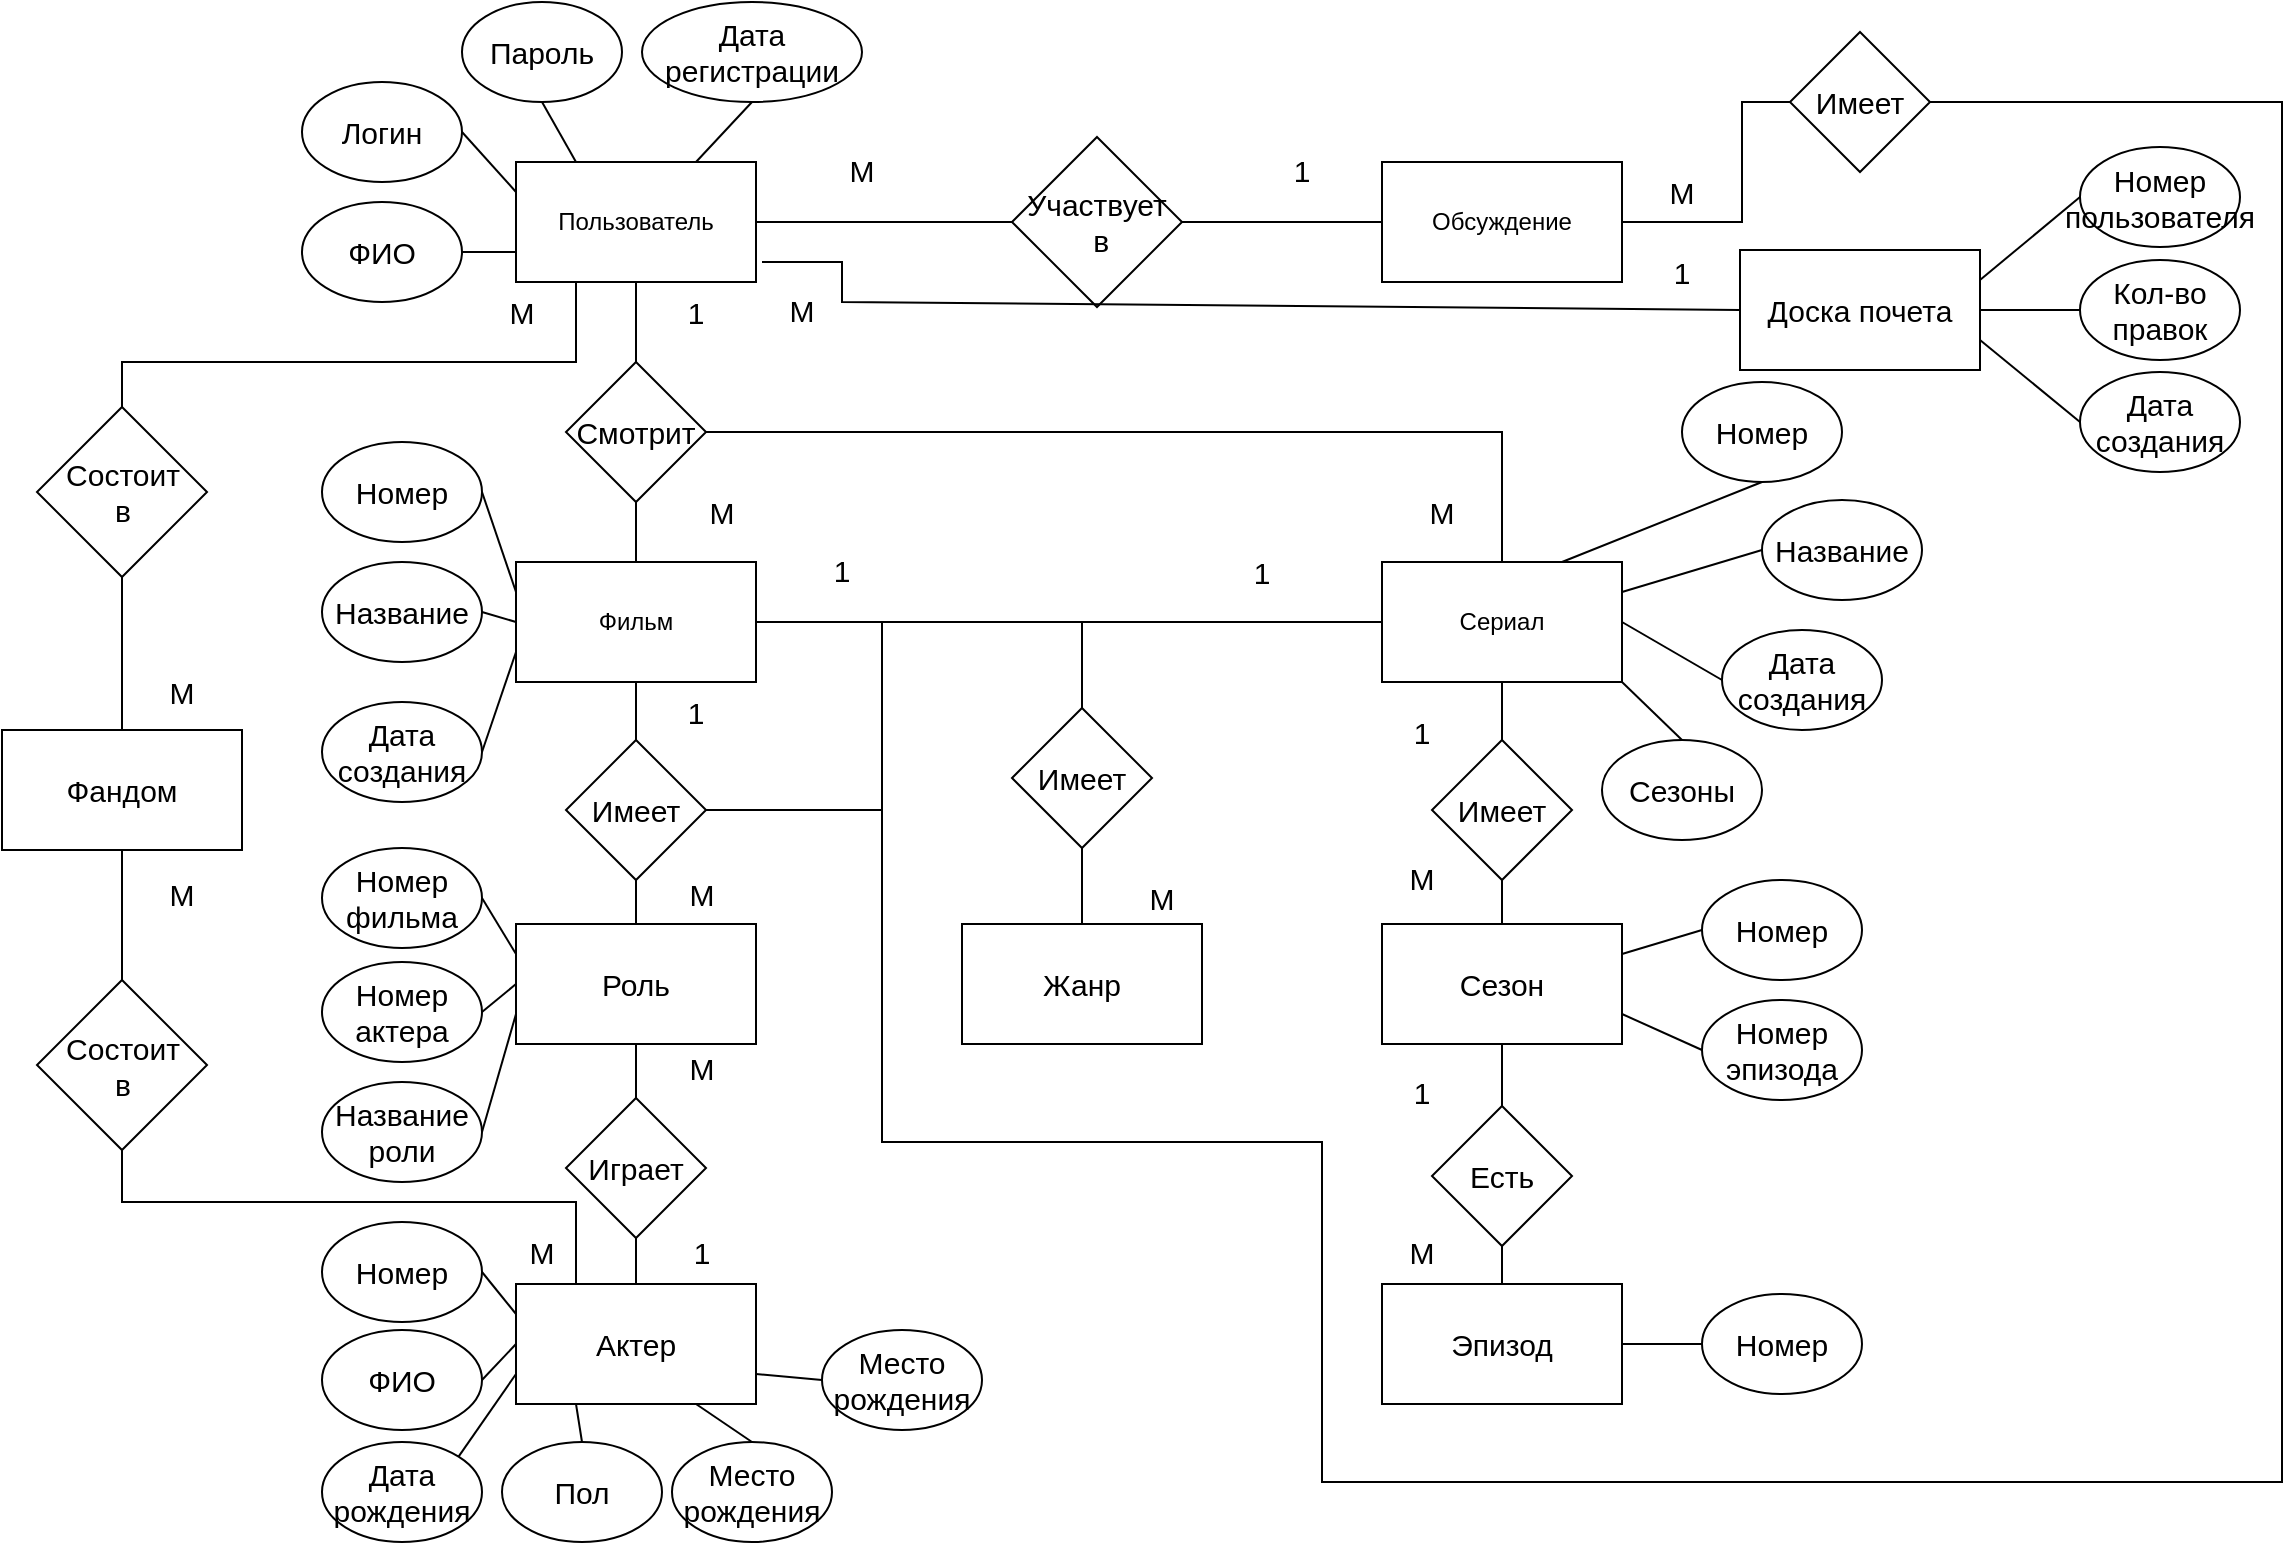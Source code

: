 <mxfile version="20.5.3" type="device"><diagram id="xKGUo0O_guXfwvZQIoZB" name="Страница 1"><mxGraphModel dx="1384" dy="772" grid="1" gridSize="10" guides="1" tooltips="1" connect="1" arrows="1" fold="1" page="1" pageScale="1" pageWidth="1169" pageHeight="827" math="0" shadow="0"><root><mxCell id="0"/><mxCell id="1" parent="0"/><mxCell id="XOacNA49vsZYDvPhnUw4-1" value="Пользователь" style="rounded=0;whiteSpace=wrap;html=1;" parent="1" vertex="1"><mxGeometry x="277" y="100" width="120" height="60" as="geometry"/></mxCell><mxCell id="XOacNA49vsZYDvPhnUw4-2" value="Обсуждение" style="rounded=0;whiteSpace=wrap;html=1;" parent="1" vertex="1"><mxGeometry x="710" y="100" width="120" height="60" as="geometry"/></mxCell><mxCell id="XOacNA49vsZYDvPhnUw4-3" value="Фильм" style="rounded=0;whiteSpace=wrap;html=1;" parent="1" vertex="1"><mxGeometry x="277" y="300" width="120" height="60" as="geometry"/></mxCell><mxCell id="XOacNA49vsZYDvPhnUw4-4" value="Сериал" style="rounded=0;whiteSpace=wrap;html=1;" parent="1" vertex="1"><mxGeometry x="710" y="300" width="120" height="60" as="geometry"/></mxCell><mxCell id="ZKyb5SQd1_h1x4TH4Rxf-1" value="&lt;font style=&quot;font-size: 15px;&quot;&gt;Логин&lt;/font&gt;" style="ellipse;whiteSpace=wrap;html=1;" vertex="1" parent="1"><mxGeometry x="170" y="60" width="80" height="50" as="geometry"/></mxCell><mxCell id="ZKyb5SQd1_h1x4TH4Rxf-2" value="&lt;font style=&quot;font-size: 15px;&quot;&gt;ФИО&lt;/font&gt;" style="ellipse;whiteSpace=wrap;html=1;" vertex="1" parent="1"><mxGeometry x="170" y="120" width="80" height="50" as="geometry"/></mxCell><mxCell id="ZKyb5SQd1_h1x4TH4Rxf-3" value="&lt;font style=&quot;font-size: 15px;&quot;&gt;Пароль&lt;/font&gt;" style="ellipse;whiteSpace=wrap;html=1;" vertex="1" parent="1"><mxGeometry x="250" y="20" width="80" height="50" as="geometry"/></mxCell><mxCell id="ZKyb5SQd1_h1x4TH4Rxf-4" value="&lt;font style=&quot;font-size: 15px;&quot;&gt;Дата регистрации&lt;/font&gt;" style="ellipse;whiteSpace=wrap;html=1;" vertex="1" parent="1"><mxGeometry x="340" y="20" width="110" height="50" as="geometry"/></mxCell><mxCell id="ZKyb5SQd1_h1x4TH4Rxf-5" value="" style="endArrow=none;html=1;rounded=0;fontSize=15;entryX=0;entryY=0.75;entryDx=0;entryDy=0;exitX=1;exitY=0.5;exitDx=0;exitDy=0;" edge="1" parent="1" source="ZKyb5SQd1_h1x4TH4Rxf-2" target="XOacNA49vsZYDvPhnUw4-1"><mxGeometry width="50" height="50" relative="1" as="geometry"><mxPoint x="120" y="290" as="sourcePoint"/><mxPoint x="170" y="240" as="targetPoint"/></mxGeometry></mxCell><mxCell id="ZKyb5SQd1_h1x4TH4Rxf-6" value="" style="endArrow=none;html=1;rounded=0;fontSize=15;entryX=0;entryY=0.25;entryDx=0;entryDy=0;exitX=1;exitY=0.5;exitDx=0;exitDy=0;" edge="1" parent="1" source="ZKyb5SQd1_h1x4TH4Rxf-1" target="XOacNA49vsZYDvPhnUw4-1"><mxGeometry width="50" height="50" relative="1" as="geometry"><mxPoint x="150" y="240" as="sourcePoint"/><mxPoint x="200" y="190" as="targetPoint"/></mxGeometry></mxCell><mxCell id="ZKyb5SQd1_h1x4TH4Rxf-7" value="" style="endArrow=none;html=1;rounded=0;fontSize=15;entryX=0.5;entryY=1;entryDx=0;entryDy=0;exitX=0.25;exitY=0;exitDx=0;exitDy=0;" edge="1" parent="1" source="XOacNA49vsZYDvPhnUw4-1" target="ZKyb5SQd1_h1x4TH4Rxf-3"><mxGeometry width="50" height="50" relative="1" as="geometry"><mxPoint x="220" y="290" as="sourcePoint"/><mxPoint x="270" y="240" as="targetPoint"/></mxGeometry></mxCell><mxCell id="ZKyb5SQd1_h1x4TH4Rxf-8" value="" style="endArrow=none;html=1;rounded=0;fontSize=15;entryX=0.5;entryY=1;entryDx=0;entryDy=0;exitX=0.75;exitY=0;exitDx=0;exitDy=0;" edge="1" parent="1" source="XOacNA49vsZYDvPhnUw4-1" target="ZKyb5SQd1_h1x4TH4Rxf-4"><mxGeometry width="50" height="50" relative="1" as="geometry"><mxPoint x="380" y="270" as="sourcePoint"/><mxPoint x="430" y="220" as="targetPoint"/></mxGeometry></mxCell><mxCell id="ZKyb5SQd1_h1x4TH4Rxf-9" value="Жанр" style="rounded=0;whiteSpace=wrap;html=1;fontSize=15;" vertex="1" parent="1"><mxGeometry x="500" y="481" width="120" height="60" as="geometry"/></mxCell><mxCell id="ZKyb5SQd1_h1x4TH4Rxf-10" value="Сезон" style="rounded=0;whiteSpace=wrap;html=1;fontSize=15;" vertex="1" parent="1"><mxGeometry x="710" y="481" width="120" height="60" as="geometry"/></mxCell><mxCell id="ZKyb5SQd1_h1x4TH4Rxf-11" value="Эпизод" style="rounded=0;whiteSpace=wrap;html=1;fontSize=15;" vertex="1" parent="1"><mxGeometry x="710" y="661" width="120" height="60" as="geometry"/></mxCell><mxCell id="ZKyb5SQd1_h1x4TH4Rxf-12" value="Роль" style="rounded=0;whiteSpace=wrap;html=1;fontSize=15;" vertex="1" parent="1"><mxGeometry x="277" y="481" width="120" height="60" as="geometry"/></mxCell><mxCell id="ZKyb5SQd1_h1x4TH4Rxf-13" value="Актер" style="rounded=0;whiteSpace=wrap;html=1;fontSize=15;" vertex="1" parent="1"><mxGeometry x="277" y="661" width="120" height="60" as="geometry"/></mxCell><mxCell id="ZKyb5SQd1_h1x4TH4Rxf-14" value="Смотрит" style="rhombus;whiteSpace=wrap;html=1;fontSize=15;" vertex="1" parent="1"><mxGeometry x="302" y="200" width="70" height="70" as="geometry"/></mxCell><mxCell id="ZKyb5SQd1_h1x4TH4Rxf-15" value="" style="endArrow=none;html=1;rounded=0;fontSize=15;exitX=0.5;exitY=1;exitDx=0;exitDy=0;entryX=0.5;entryY=0;entryDx=0;entryDy=0;" edge="1" parent="1" source="XOacNA49vsZYDvPhnUw4-1" target="ZKyb5SQd1_h1x4TH4Rxf-14"><mxGeometry width="50" height="50" relative="1" as="geometry"><mxPoint x="490" y="310" as="sourcePoint"/><mxPoint x="540" y="260" as="targetPoint"/></mxGeometry></mxCell><mxCell id="ZKyb5SQd1_h1x4TH4Rxf-16" value="" style="endArrow=none;html=1;rounded=0;fontSize=15;entryX=0.5;entryY=1;entryDx=0;entryDy=0;exitX=0.5;exitY=0;exitDx=0;exitDy=0;" edge="1" parent="1" source="XOacNA49vsZYDvPhnUw4-3" target="ZKyb5SQd1_h1x4TH4Rxf-14"><mxGeometry width="50" height="50" relative="1" as="geometry"><mxPoint x="130" y="310" as="sourcePoint"/><mxPoint x="180" y="260" as="targetPoint"/></mxGeometry></mxCell><mxCell id="ZKyb5SQd1_h1x4TH4Rxf-18" value="" style="endArrow=none;html=1;rounded=0;fontSize=15;entryX=0.5;entryY=0;entryDx=0;entryDy=0;exitX=1;exitY=0.5;exitDx=0;exitDy=0;" edge="1" parent="1" source="ZKyb5SQd1_h1x4TH4Rxf-14" target="XOacNA49vsZYDvPhnUw4-4"><mxGeometry width="50" height="50" relative="1" as="geometry"><mxPoint x="585" y="270" as="sourcePoint"/><mxPoint x="600" y="320" as="targetPoint"/><Array as="points"><mxPoint x="770" y="235"/></Array></mxGeometry></mxCell><mxCell id="ZKyb5SQd1_h1x4TH4Rxf-21" value="Имеет" style="rhombus;whiteSpace=wrap;html=1;fontSize=15;" vertex="1" parent="1"><mxGeometry x="525" y="373" width="70" height="70" as="geometry"/></mxCell><mxCell id="ZKyb5SQd1_h1x4TH4Rxf-23" value="" style="endArrow=none;html=1;rounded=0;fontSize=15;exitX=0.5;exitY=0;exitDx=0;exitDy=0;entryX=0.5;entryY=1;entryDx=0;entryDy=0;" edge="1" parent="1" source="ZKyb5SQd1_h1x4TH4Rxf-9" target="ZKyb5SQd1_h1x4TH4Rxf-21"><mxGeometry width="50" height="50" relative="1" as="geometry"><mxPoint x="680" y="523" as="sourcePoint"/><mxPoint x="730" y="473" as="targetPoint"/></mxGeometry></mxCell><mxCell id="ZKyb5SQd1_h1x4TH4Rxf-24" value="" style="endArrow=none;html=1;rounded=0;fontSize=15;entryX=0.5;entryY=0;entryDx=0;entryDy=0;exitX=1;exitY=0.5;exitDx=0;exitDy=0;" edge="1" parent="1" source="XOacNA49vsZYDvPhnUw4-3" target="ZKyb5SQd1_h1x4TH4Rxf-21"><mxGeometry width="50" height="50" relative="1" as="geometry"><mxPoint x="410" y="310" as="sourcePoint"/><mxPoint x="445" y="340" as="targetPoint"/><Array as="points"><mxPoint x="560" y="330"/></Array></mxGeometry></mxCell><mxCell id="ZKyb5SQd1_h1x4TH4Rxf-25" value="" style="endArrow=none;html=1;rounded=0;fontSize=15;entryX=0;entryY=0.5;entryDx=0;entryDy=0;exitX=0.5;exitY=0;exitDx=0;exitDy=0;" edge="1" parent="1" source="ZKyb5SQd1_h1x4TH4Rxf-21" target="XOacNA49vsZYDvPhnUw4-4"><mxGeometry width="50" height="50" relative="1" as="geometry"><mxPoint x="520" y="350" as="sourcePoint"/><mxPoint x="570" y="300" as="targetPoint"/><Array as="points"><mxPoint x="560" y="330"/></Array></mxGeometry></mxCell><mxCell id="ZKyb5SQd1_h1x4TH4Rxf-26" value="&lt;span style=&quot;font-size: 15px;&quot;&gt;Номер&lt;/span&gt;" style="ellipse;whiteSpace=wrap;html=1;" vertex="1" parent="1"><mxGeometry x="180" y="240" width="80" height="50" as="geometry"/></mxCell><mxCell id="ZKyb5SQd1_h1x4TH4Rxf-27" value="&lt;font style=&quot;font-size: 15px;&quot;&gt;Название&lt;/font&gt;" style="ellipse;whiteSpace=wrap;html=1;" vertex="1" parent="1"><mxGeometry x="180" y="300" width="80" height="50" as="geometry"/></mxCell><mxCell id="ZKyb5SQd1_h1x4TH4Rxf-28" value="&lt;font style=&quot;font-size: 15px;&quot;&gt;Дата создания&lt;/font&gt;" style="ellipse;whiteSpace=wrap;html=1;" vertex="1" parent="1"><mxGeometry x="180" y="370" width="80" height="50" as="geometry"/></mxCell><mxCell id="ZKyb5SQd1_h1x4TH4Rxf-29" value="" style="endArrow=none;html=1;rounded=0;fontSize=15;entryX=1;entryY=0.5;entryDx=0;entryDy=0;exitX=0;exitY=0.25;exitDx=0;exitDy=0;" edge="1" parent="1" source="XOacNA49vsZYDvPhnUw4-3" target="ZKyb5SQd1_h1x4TH4Rxf-26"><mxGeometry width="50" height="50" relative="1" as="geometry"><mxPoint x="620" y="410" as="sourcePoint"/><mxPoint x="670" y="360" as="targetPoint"/></mxGeometry></mxCell><mxCell id="ZKyb5SQd1_h1x4TH4Rxf-30" value="" style="endArrow=none;html=1;rounded=0;fontSize=15;entryX=0;entryY=0.5;entryDx=0;entryDy=0;exitX=1;exitY=0.5;exitDx=0;exitDy=0;" edge="1" parent="1" source="ZKyb5SQd1_h1x4TH4Rxf-27" target="XOacNA49vsZYDvPhnUw4-3"><mxGeometry width="50" height="50" relative="1" as="geometry"><mxPoint x="290" y="460" as="sourcePoint"/><mxPoint x="340" y="410" as="targetPoint"/></mxGeometry></mxCell><mxCell id="ZKyb5SQd1_h1x4TH4Rxf-31" value="" style="endArrow=none;html=1;rounded=0;fontSize=15;entryX=0;entryY=0.75;entryDx=0;entryDy=0;exitX=1;exitY=0.5;exitDx=0;exitDy=0;" edge="1" parent="1" source="ZKyb5SQd1_h1x4TH4Rxf-28" target="XOacNA49vsZYDvPhnUw4-3"><mxGeometry width="50" height="50" relative="1" as="geometry"><mxPoint x="390" y="500" as="sourcePoint"/><mxPoint x="440" y="450" as="targetPoint"/></mxGeometry></mxCell><mxCell id="ZKyb5SQd1_h1x4TH4Rxf-32" value="Играет" style="rhombus;whiteSpace=wrap;html=1;fontSize=15;" vertex="1" parent="1"><mxGeometry x="302" y="568" width="70" height="70" as="geometry"/></mxCell><mxCell id="ZKyb5SQd1_h1x4TH4Rxf-33" value="Имеет" style="rhombus;whiteSpace=wrap;html=1;fontSize=15;" vertex="1" parent="1"><mxGeometry x="302" y="389" width="70" height="70" as="geometry"/></mxCell><mxCell id="ZKyb5SQd1_h1x4TH4Rxf-34" value="" style="endArrow=none;html=1;rounded=0;fontSize=15;entryX=0.5;entryY=1;entryDx=0;entryDy=0;exitX=0.5;exitY=0;exitDx=0;exitDy=0;" edge="1" parent="1" source="ZKyb5SQd1_h1x4TH4Rxf-33" target="XOacNA49vsZYDvPhnUw4-3"><mxGeometry width="50" height="50" relative="1" as="geometry"><mxPoint x="200" y="520" as="sourcePoint"/><mxPoint x="250" y="470" as="targetPoint"/></mxGeometry></mxCell><mxCell id="ZKyb5SQd1_h1x4TH4Rxf-35" value="" style="endArrow=none;html=1;rounded=0;fontSize=15;entryX=0.5;entryY=1;entryDx=0;entryDy=0;exitX=0.5;exitY=0;exitDx=0;exitDy=0;" edge="1" parent="1" source="ZKyb5SQd1_h1x4TH4Rxf-12" target="ZKyb5SQd1_h1x4TH4Rxf-33"><mxGeometry width="50" height="50" relative="1" as="geometry"><mxPoint x="270" y="440" as="sourcePoint"/><mxPoint x="320" y="390" as="targetPoint"/></mxGeometry></mxCell><mxCell id="ZKyb5SQd1_h1x4TH4Rxf-36" value="" style="endArrow=none;html=1;rounded=0;fontSize=15;entryX=0.5;entryY=1;entryDx=0;entryDy=0;exitX=0.5;exitY=0;exitDx=0;exitDy=0;" edge="1" parent="1" source="ZKyb5SQd1_h1x4TH4Rxf-32" target="ZKyb5SQd1_h1x4TH4Rxf-12"><mxGeometry width="50" height="50" relative="1" as="geometry"><mxPoint x="160" y="630" as="sourcePoint"/><mxPoint x="210" y="580" as="targetPoint"/></mxGeometry></mxCell><mxCell id="ZKyb5SQd1_h1x4TH4Rxf-37" value="" style="endArrow=none;html=1;rounded=0;fontSize=15;entryX=0.5;entryY=1;entryDx=0;entryDy=0;exitX=0.5;exitY=0;exitDx=0;exitDy=0;" edge="1" parent="1" source="ZKyb5SQd1_h1x4TH4Rxf-13" target="ZKyb5SQd1_h1x4TH4Rxf-32"><mxGeometry width="50" height="50" relative="1" as="geometry"><mxPoint x="160" y="670" as="sourcePoint"/><mxPoint x="210" y="620" as="targetPoint"/></mxGeometry></mxCell><mxCell id="ZKyb5SQd1_h1x4TH4Rxf-38" value="" style="endArrow=none;html=1;rounded=0;fontSize=15;exitX=1;exitY=0.5;exitDx=0;exitDy=0;entryX=0.5;entryY=0;entryDx=0;entryDy=0;" edge="1" parent="1" source="ZKyb5SQd1_h1x4TH4Rxf-33" target="ZKyb5SQd1_h1x4TH4Rxf-21"><mxGeometry width="50" height="50" relative="1" as="geometry"><mxPoint x="430" y="450" as="sourcePoint"/><mxPoint x="480" y="400" as="targetPoint"/><Array as="points"><mxPoint x="460" y="424"/><mxPoint x="460" y="330"/><mxPoint x="560" y="330"/></Array></mxGeometry></mxCell><mxCell id="ZKyb5SQd1_h1x4TH4Rxf-39" value="Имеет" style="rhombus;whiteSpace=wrap;html=1;fontSize=15;" vertex="1" parent="1"><mxGeometry x="735" y="389" width="70" height="70" as="geometry"/></mxCell><mxCell id="ZKyb5SQd1_h1x4TH4Rxf-40" value="&lt;span style=&quot;font-size: 15px;&quot;&gt;Номер&lt;/span&gt;" style="ellipse;whiteSpace=wrap;html=1;" vertex="1" parent="1"><mxGeometry x="180" y="630" width="80" height="50" as="geometry"/></mxCell><mxCell id="ZKyb5SQd1_h1x4TH4Rxf-41" value="&lt;span style=&quot;font-size: 15px;&quot;&gt;Название роли&lt;/span&gt;" style="ellipse;whiteSpace=wrap;html=1;" vertex="1" parent="1"><mxGeometry x="180" y="560" width="80" height="50" as="geometry"/></mxCell><mxCell id="ZKyb5SQd1_h1x4TH4Rxf-42" value="&lt;span style=&quot;font-size: 15px;&quot;&gt;Номер актера&lt;/span&gt;" style="ellipse;whiteSpace=wrap;html=1;" vertex="1" parent="1"><mxGeometry x="180" y="500" width="80" height="50" as="geometry"/></mxCell><mxCell id="ZKyb5SQd1_h1x4TH4Rxf-43" value="&lt;span style=&quot;font-size: 15px;&quot;&gt;Номер фильма&lt;/span&gt;" style="ellipse;whiteSpace=wrap;html=1;" vertex="1" parent="1"><mxGeometry x="180" y="443" width="80" height="50" as="geometry"/></mxCell><mxCell id="ZKyb5SQd1_h1x4TH4Rxf-44" value="" style="endArrow=none;html=1;rounded=0;fontSize=15;entryX=0;entryY=0.25;entryDx=0;entryDy=0;exitX=1;exitY=0.5;exitDx=0;exitDy=0;" edge="1" parent="1" source="ZKyb5SQd1_h1x4TH4Rxf-43" target="ZKyb5SQd1_h1x4TH4Rxf-12"><mxGeometry width="50" height="50" relative="1" as="geometry"><mxPoint x="50" y="570" as="sourcePoint"/><mxPoint x="100" y="520" as="targetPoint"/></mxGeometry></mxCell><mxCell id="ZKyb5SQd1_h1x4TH4Rxf-45" value="" style="endArrow=none;html=1;rounded=0;fontSize=15;entryX=0;entryY=0.5;entryDx=0;entryDy=0;exitX=1;exitY=0.5;exitDx=0;exitDy=0;" edge="1" parent="1" source="ZKyb5SQd1_h1x4TH4Rxf-42" target="ZKyb5SQd1_h1x4TH4Rxf-12"><mxGeometry width="50" height="50" relative="1" as="geometry"><mxPoint x="70" y="570" as="sourcePoint"/><mxPoint x="120" y="520" as="targetPoint"/></mxGeometry></mxCell><mxCell id="ZKyb5SQd1_h1x4TH4Rxf-46" value="" style="endArrow=none;html=1;rounded=0;fontSize=15;entryX=0;entryY=0.75;entryDx=0;entryDy=0;exitX=1;exitY=0.5;exitDx=0;exitDy=0;" edge="1" parent="1" source="ZKyb5SQd1_h1x4TH4Rxf-41" target="ZKyb5SQd1_h1x4TH4Rxf-12"><mxGeometry width="50" height="50" relative="1" as="geometry"><mxPoint x="80" y="580" as="sourcePoint"/><mxPoint x="130" y="530" as="targetPoint"/></mxGeometry></mxCell><mxCell id="ZKyb5SQd1_h1x4TH4Rxf-47" value="&lt;span style=&quot;font-size: 15px;&quot;&gt;ФИО&lt;/span&gt;" style="ellipse;whiteSpace=wrap;html=1;" vertex="1" parent="1"><mxGeometry x="180" y="684" width="80" height="50" as="geometry"/></mxCell><mxCell id="ZKyb5SQd1_h1x4TH4Rxf-48" value="&lt;span style=&quot;font-size: 15px;&quot;&gt;Место рождения&lt;/span&gt;" style="ellipse;whiteSpace=wrap;html=1;" vertex="1" parent="1"><mxGeometry x="430" y="684" width="80" height="50" as="geometry"/></mxCell><mxCell id="ZKyb5SQd1_h1x4TH4Rxf-49" value="&lt;span style=&quot;font-size: 15px;&quot;&gt;Дата рождения&lt;/span&gt;" style="ellipse;whiteSpace=wrap;html=1;" vertex="1" parent="1"><mxGeometry x="180" y="740" width="80" height="50" as="geometry"/></mxCell><mxCell id="ZKyb5SQd1_h1x4TH4Rxf-50" value="&lt;span style=&quot;font-size: 15px;&quot;&gt;Пол&lt;/span&gt;" style="ellipse;whiteSpace=wrap;html=1;" vertex="1" parent="1"><mxGeometry x="270" y="740" width="80" height="50" as="geometry"/></mxCell><mxCell id="ZKyb5SQd1_h1x4TH4Rxf-51" value="&lt;span style=&quot;font-size: 15px;&quot;&gt;Место рождения&lt;/span&gt;" style="ellipse;whiteSpace=wrap;html=1;" vertex="1" parent="1"><mxGeometry x="355" y="740" width="80" height="50" as="geometry"/></mxCell><mxCell id="ZKyb5SQd1_h1x4TH4Rxf-52" value="" style="endArrow=none;html=1;rounded=0;fontSize=15;entryX=0;entryY=0.25;entryDx=0;entryDy=0;exitX=1;exitY=0.5;exitDx=0;exitDy=0;" edge="1" parent="1" source="ZKyb5SQd1_h1x4TH4Rxf-40" target="ZKyb5SQd1_h1x4TH4Rxf-13"><mxGeometry width="50" height="50" relative="1" as="geometry"><mxPoint x="30" y="770" as="sourcePoint"/><mxPoint x="80" y="720" as="targetPoint"/></mxGeometry></mxCell><mxCell id="ZKyb5SQd1_h1x4TH4Rxf-53" value="" style="endArrow=none;html=1;rounded=0;fontSize=15;entryX=0;entryY=0.5;entryDx=0;entryDy=0;exitX=1;exitY=0.5;exitDx=0;exitDy=0;" edge="1" parent="1" source="ZKyb5SQd1_h1x4TH4Rxf-47" target="ZKyb5SQd1_h1x4TH4Rxf-13"><mxGeometry width="50" height="50" relative="1" as="geometry"><mxPoint x="-10" y="800" as="sourcePoint"/><mxPoint x="40" y="750" as="targetPoint"/></mxGeometry></mxCell><mxCell id="ZKyb5SQd1_h1x4TH4Rxf-54" value="" style="endArrow=none;html=1;rounded=0;fontSize=15;entryX=0;entryY=0.75;entryDx=0;entryDy=0;exitX=1;exitY=0;exitDx=0;exitDy=0;" edge="1" parent="1" source="ZKyb5SQd1_h1x4TH4Rxf-49" target="ZKyb5SQd1_h1x4TH4Rxf-13"><mxGeometry width="50" height="50" relative="1" as="geometry"><mxPoint x="60" y="810" as="sourcePoint"/><mxPoint x="110" y="760" as="targetPoint"/></mxGeometry></mxCell><mxCell id="ZKyb5SQd1_h1x4TH4Rxf-55" value="" style="endArrow=none;html=1;rounded=0;fontSize=15;entryX=0.25;entryY=1;entryDx=0;entryDy=0;exitX=0.5;exitY=0;exitDx=0;exitDy=0;" edge="1" parent="1" source="ZKyb5SQd1_h1x4TH4Rxf-50" target="ZKyb5SQd1_h1x4TH4Rxf-13"><mxGeometry width="50" height="50" relative="1" as="geometry"><mxPoint x="70" y="770" as="sourcePoint"/><mxPoint x="120" y="720" as="targetPoint"/></mxGeometry></mxCell><mxCell id="ZKyb5SQd1_h1x4TH4Rxf-56" value="" style="endArrow=none;html=1;rounded=0;fontSize=15;entryX=0.75;entryY=1;entryDx=0;entryDy=0;exitX=0.5;exitY=0;exitDx=0;exitDy=0;" edge="1" parent="1" source="ZKyb5SQd1_h1x4TH4Rxf-51" target="ZKyb5SQd1_h1x4TH4Rxf-13"><mxGeometry width="50" height="50" relative="1" as="geometry"><mxPoint x="40" y="770" as="sourcePoint"/><mxPoint x="90" y="720" as="targetPoint"/></mxGeometry></mxCell><mxCell id="ZKyb5SQd1_h1x4TH4Rxf-57" value="" style="endArrow=none;html=1;rounded=0;fontSize=15;exitX=1;exitY=0.75;exitDx=0;exitDy=0;entryX=0;entryY=0.5;entryDx=0;entryDy=0;" edge="1" parent="1" source="ZKyb5SQd1_h1x4TH4Rxf-13" target="ZKyb5SQd1_h1x4TH4Rxf-48"><mxGeometry width="50" height="50" relative="1" as="geometry"><mxPoint x="550" y="800" as="sourcePoint"/><mxPoint x="420" y="730" as="targetPoint"/></mxGeometry></mxCell><mxCell id="ZKyb5SQd1_h1x4TH4Rxf-58" value="Есть" style="rhombus;whiteSpace=wrap;html=1;fontSize=15;" vertex="1" parent="1"><mxGeometry x="735" y="572" width="70" height="70" as="geometry"/></mxCell><mxCell id="ZKyb5SQd1_h1x4TH4Rxf-59" value="" style="endArrow=none;html=1;rounded=0;fontSize=15;entryX=0.5;entryY=1;entryDx=0;entryDy=0;exitX=0.5;exitY=0;exitDx=0;exitDy=0;" edge="1" parent="1" source="ZKyb5SQd1_h1x4TH4Rxf-58" target="ZKyb5SQd1_h1x4TH4Rxf-10"><mxGeometry width="50" height="50" relative="1" as="geometry"><mxPoint x="570" y="680" as="sourcePoint"/><mxPoint x="620" y="630" as="targetPoint"/></mxGeometry></mxCell><mxCell id="ZKyb5SQd1_h1x4TH4Rxf-60" value="" style="endArrow=none;html=1;rounded=0;fontSize=15;entryX=0.5;entryY=1;entryDx=0;entryDy=0;exitX=0.5;exitY=0;exitDx=0;exitDy=0;" edge="1" parent="1" source="ZKyb5SQd1_h1x4TH4Rxf-11" target="ZKyb5SQd1_h1x4TH4Rxf-58"><mxGeometry width="50" height="50" relative="1" as="geometry"><mxPoint x="610" y="650" as="sourcePoint"/><mxPoint x="660" y="600" as="targetPoint"/></mxGeometry></mxCell><mxCell id="ZKyb5SQd1_h1x4TH4Rxf-61" value="" style="endArrow=none;html=1;rounded=0;fontSize=15;entryX=0.5;entryY=1;entryDx=0;entryDy=0;exitX=0.5;exitY=0;exitDx=0;exitDy=0;" edge="1" parent="1" source="ZKyb5SQd1_h1x4TH4Rxf-39" target="XOacNA49vsZYDvPhnUw4-4"><mxGeometry width="50" height="50" relative="1" as="geometry"><mxPoint x="640" y="440" as="sourcePoint"/><mxPoint x="690" y="390" as="targetPoint"/></mxGeometry></mxCell><mxCell id="ZKyb5SQd1_h1x4TH4Rxf-62" value="" style="endArrow=none;html=1;rounded=0;fontSize=15;entryX=0.5;entryY=1;entryDx=0;entryDy=0;exitX=0.5;exitY=0;exitDx=0;exitDy=0;" edge="1" parent="1" source="ZKyb5SQd1_h1x4TH4Rxf-10" target="ZKyb5SQd1_h1x4TH4Rxf-39"><mxGeometry width="50" height="50" relative="1" as="geometry"><mxPoint x="650" y="490" as="sourcePoint"/><mxPoint x="700" y="440" as="targetPoint"/></mxGeometry></mxCell><mxCell id="ZKyb5SQd1_h1x4TH4Rxf-63" value="Участвует&lt;br&gt;&amp;nbsp;в" style="rhombus;whiteSpace=wrap;html=1;fontSize=15;" vertex="1" parent="1"><mxGeometry x="525" y="87.5" width="85" height="85" as="geometry"/></mxCell><mxCell id="ZKyb5SQd1_h1x4TH4Rxf-64" value="" style="endArrow=none;html=1;rounded=0;fontSize=15;entryX=0;entryY=0.5;entryDx=0;entryDy=0;exitX=1;exitY=0.5;exitDx=0;exitDy=0;" edge="1" parent="1" source="XOacNA49vsZYDvPhnUw4-1" target="ZKyb5SQd1_h1x4TH4Rxf-63"><mxGeometry width="50" height="50" relative="1" as="geometry"><mxPoint x="420" y="210" as="sourcePoint"/><mxPoint x="470" y="160" as="targetPoint"/></mxGeometry></mxCell><mxCell id="ZKyb5SQd1_h1x4TH4Rxf-65" value="" style="endArrow=none;html=1;rounded=0;fontSize=15;entryX=0;entryY=0.5;entryDx=0;entryDy=0;exitX=1;exitY=0.5;exitDx=0;exitDy=0;" edge="1" parent="1" source="ZKyb5SQd1_h1x4TH4Rxf-63" target="XOacNA49vsZYDvPhnUw4-2"><mxGeometry width="50" height="50" relative="1" as="geometry"><mxPoint x="600" y="230" as="sourcePoint"/><mxPoint x="650" y="180" as="targetPoint"/></mxGeometry></mxCell><mxCell id="ZKyb5SQd1_h1x4TH4Rxf-66" value="М" style="text;html=1;strokeColor=none;fillColor=none;align=center;verticalAlign=middle;whiteSpace=wrap;rounded=0;fontSize=15;" vertex="1" parent="1"><mxGeometry x="420" y="89" width="60" height="30" as="geometry"/></mxCell><mxCell id="ZKyb5SQd1_h1x4TH4Rxf-67" value="1" style="text;html=1;strokeColor=none;fillColor=none;align=center;verticalAlign=middle;whiteSpace=wrap;rounded=0;fontSize=15;" vertex="1" parent="1"><mxGeometry x="640" y="89" width="60" height="30" as="geometry"/></mxCell><mxCell id="ZKyb5SQd1_h1x4TH4Rxf-68" value="Имеет" style="rhombus;whiteSpace=wrap;html=1;fontSize=15;" vertex="1" parent="1"><mxGeometry x="914" y="35" width="70" height="70" as="geometry"/></mxCell><mxCell id="ZKyb5SQd1_h1x4TH4Rxf-69" value="&lt;span style=&quot;font-size: 15px;&quot;&gt;Номер&lt;/span&gt;" style="ellipse;whiteSpace=wrap;html=1;" vertex="1" parent="1"><mxGeometry x="870" y="666" width="80" height="50" as="geometry"/></mxCell><mxCell id="ZKyb5SQd1_h1x4TH4Rxf-70" value="" style="endArrow=none;html=1;rounded=0;fontSize=15;entryX=0;entryY=0.5;entryDx=0;entryDy=0;exitX=1;exitY=0.5;exitDx=0;exitDy=0;" edge="1" parent="1" source="ZKyb5SQd1_h1x4TH4Rxf-11" target="ZKyb5SQd1_h1x4TH4Rxf-69"><mxGeometry width="50" height="50" relative="1" as="geometry"><mxPoint x="600" y="720" as="sourcePoint"/><mxPoint x="650" y="670" as="targetPoint"/></mxGeometry></mxCell><mxCell id="ZKyb5SQd1_h1x4TH4Rxf-71" value="&lt;span style=&quot;font-size: 15px;&quot;&gt;Номер эпизода&lt;/span&gt;" style="ellipse;whiteSpace=wrap;html=1;" vertex="1" parent="1"><mxGeometry x="870" y="519" width="80" height="50" as="geometry"/></mxCell><mxCell id="ZKyb5SQd1_h1x4TH4Rxf-72" value="&lt;span style=&quot;font-size: 15px;&quot;&gt;Номер&lt;/span&gt;" style="ellipse;whiteSpace=wrap;html=1;" vertex="1" parent="1"><mxGeometry x="870" y="459" width="80" height="50" as="geometry"/></mxCell><mxCell id="ZKyb5SQd1_h1x4TH4Rxf-73" value="" style="endArrow=none;html=1;rounded=0;fontSize=15;entryX=0;entryY=0.5;entryDx=0;entryDy=0;exitX=1;exitY=0.25;exitDx=0;exitDy=0;" edge="1" parent="1" source="ZKyb5SQd1_h1x4TH4Rxf-10" target="ZKyb5SQd1_h1x4TH4Rxf-72"><mxGeometry width="50" height="50" relative="1" as="geometry"><mxPoint x="810" y="620" as="sourcePoint"/><mxPoint x="860" y="570" as="targetPoint"/></mxGeometry></mxCell><mxCell id="ZKyb5SQd1_h1x4TH4Rxf-74" value="" style="endArrow=none;html=1;rounded=0;fontSize=15;entryX=0;entryY=0.5;entryDx=0;entryDy=0;exitX=1;exitY=0.75;exitDx=0;exitDy=0;" edge="1" parent="1" source="ZKyb5SQd1_h1x4TH4Rxf-10" target="ZKyb5SQd1_h1x4TH4Rxf-71"><mxGeometry width="50" height="50" relative="1" as="geometry"><mxPoint x="800" y="590" as="sourcePoint"/><mxPoint x="850" y="540" as="targetPoint"/></mxGeometry></mxCell><mxCell id="ZKyb5SQd1_h1x4TH4Rxf-75" value="&lt;span style=&quot;font-size: 15px;&quot;&gt;Номер&lt;/span&gt;" style="ellipse;whiteSpace=wrap;html=1;" vertex="1" parent="1"><mxGeometry x="860" y="210" width="80" height="50" as="geometry"/></mxCell><mxCell id="ZKyb5SQd1_h1x4TH4Rxf-76" value="&lt;font style=&quot;font-size: 15px;&quot;&gt;Название&lt;/font&gt;" style="ellipse;whiteSpace=wrap;html=1;" vertex="1" parent="1"><mxGeometry x="900" y="269" width="80" height="50" as="geometry"/></mxCell><mxCell id="ZKyb5SQd1_h1x4TH4Rxf-77" value="&lt;font style=&quot;font-size: 15px;&quot;&gt;Дата создания&lt;/font&gt;" style="ellipse;whiteSpace=wrap;html=1;" vertex="1" parent="1"><mxGeometry x="880" y="334" width="80" height="50" as="geometry"/></mxCell><mxCell id="ZKyb5SQd1_h1x4TH4Rxf-78" value="" style="endArrow=none;html=1;rounded=0;fontSize=15;entryX=0.5;entryY=1;entryDx=0;entryDy=0;exitX=0.75;exitY=0;exitDx=0;exitDy=0;" edge="1" parent="1" target="ZKyb5SQd1_h1x4TH4Rxf-75" source="XOacNA49vsZYDvPhnUw4-4"><mxGeometry width="50" height="50" relative="1" as="geometry"><mxPoint x="967" y="284" as="sourcePoint"/><mxPoint x="1360" y="329" as="targetPoint"/></mxGeometry></mxCell><mxCell id="ZKyb5SQd1_h1x4TH4Rxf-79" value="" style="endArrow=none;html=1;rounded=0;fontSize=15;entryX=1;entryY=0.25;entryDx=0;entryDy=0;exitX=0;exitY=0.5;exitDx=0;exitDy=0;" edge="1" parent="1" source="ZKyb5SQd1_h1x4TH4Rxf-76" target="XOacNA49vsZYDvPhnUw4-4"><mxGeometry width="50" height="50" relative="1" as="geometry"><mxPoint x="980" y="429" as="sourcePoint"/><mxPoint x="967" y="299" as="targetPoint"/></mxGeometry></mxCell><mxCell id="ZKyb5SQd1_h1x4TH4Rxf-80" value="" style="endArrow=none;html=1;rounded=0;fontSize=15;entryX=1;entryY=0.5;entryDx=0;entryDy=0;exitX=0;exitY=0.5;exitDx=0;exitDy=0;" edge="1" parent="1" source="ZKyb5SQd1_h1x4TH4Rxf-77" target="XOacNA49vsZYDvPhnUw4-4"><mxGeometry width="50" height="50" relative="1" as="geometry"><mxPoint x="1080" y="469" as="sourcePoint"/><mxPoint x="967" y="314" as="targetPoint"/></mxGeometry></mxCell><mxCell id="ZKyb5SQd1_h1x4TH4Rxf-81" value="&lt;span style=&quot;font-size: 15px;&quot;&gt;Сезоны&lt;/span&gt;" style="ellipse;whiteSpace=wrap;html=1;" vertex="1" parent="1"><mxGeometry x="820" y="389" width="80" height="50" as="geometry"/></mxCell><mxCell id="ZKyb5SQd1_h1x4TH4Rxf-82" value="" style="endArrow=none;html=1;rounded=0;fontSize=15;entryX=1;entryY=1;entryDx=0;entryDy=0;exitX=0.5;exitY=0;exitDx=0;exitDy=0;" edge="1" parent="1" source="ZKyb5SQd1_h1x4TH4Rxf-81" target="XOacNA49vsZYDvPhnUw4-4"><mxGeometry width="50" height="50" relative="1" as="geometry"><mxPoint x="650" y="430" as="sourcePoint"/><mxPoint x="700" y="380" as="targetPoint"/></mxGeometry></mxCell><mxCell id="ZKyb5SQd1_h1x4TH4Rxf-83" value="1" style="text;html=1;strokeColor=none;fillColor=none;align=center;verticalAlign=middle;whiteSpace=wrap;rounded=0;fontSize=15;" vertex="1" parent="1"><mxGeometry x="700" y="370" width="60" height="30" as="geometry"/></mxCell><mxCell id="ZKyb5SQd1_h1x4TH4Rxf-84" value="М" style="text;html=1;strokeColor=none;fillColor=none;align=center;verticalAlign=middle;whiteSpace=wrap;rounded=0;fontSize=15;" vertex="1" parent="1"><mxGeometry x="700" y="443" width="60" height="30" as="geometry"/></mxCell><mxCell id="ZKyb5SQd1_h1x4TH4Rxf-85" value="М" style="text;html=1;strokeColor=none;fillColor=none;align=center;verticalAlign=middle;whiteSpace=wrap;rounded=0;fontSize=15;" vertex="1" parent="1"><mxGeometry x="700" y="630" width="60" height="30" as="geometry"/></mxCell><mxCell id="ZKyb5SQd1_h1x4TH4Rxf-86" value="1" style="text;html=1;strokeColor=none;fillColor=none;align=center;verticalAlign=middle;whiteSpace=wrap;rounded=0;fontSize=15;" vertex="1" parent="1"><mxGeometry x="700" y="550" width="60" height="30" as="geometry"/></mxCell><mxCell id="ZKyb5SQd1_h1x4TH4Rxf-87" value="Фандом" style="rounded=0;whiteSpace=wrap;html=1;fontSize=15;" vertex="1" parent="1"><mxGeometry x="20" y="384" width="120" height="60" as="geometry"/></mxCell><mxCell id="ZKyb5SQd1_h1x4TH4Rxf-88" value="Состоит &lt;br&gt;в" style="rhombus;whiteSpace=wrap;html=1;fontSize=15;" vertex="1" parent="1"><mxGeometry x="37.5" y="222.5" width="85" height="85" as="geometry"/></mxCell><mxCell id="ZKyb5SQd1_h1x4TH4Rxf-89" value="" style="endArrow=none;html=1;rounded=0;fontSize=15;entryX=0.5;entryY=1;entryDx=0;entryDy=0;exitX=0.5;exitY=0;exitDx=0;exitDy=0;" edge="1" parent="1" source="ZKyb5SQd1_h1x4TH4Rxf-87" target="ZKyb5SQd1_h1x4TH4Rxf-88"><mxGeometry width="50" height="50" relative="1" as="geometry"><mxPoint x="60" y="590" as="sourcePoint"/><mxPoint x="110" y="540" as="targetPoint"/></mxGeometry></mxCell><mxCell id="ZKyb5SQd1_h1x4TH4Rxf-90" value="" style="endArrow=none;html=1;rounded=0;fontSize=15;entryX=0.25;entryY=1;entryDx=0;entryDy=0;exitX=0.5;exitY=0;exitDx=0;exitDy=0;" edge="1" parent="1" source="ZKyb5SQd1_h1x4TH4Rxf-88" target="XOacNA49vsZYDvPhnUw4-1"><mxGeometry width="50" height="50" relative="1" as="geometry"><mxPoint x="30" y="560" as="sourcePoint"/><mxPoint x="80" y="510" as="targetPoint"/><Array as="points"><mxPoint x="80" y="200"/><mxPoint x="307" y="200"/></Array></mxGeometry></mxCell><mxCell id="ZKyb5SQd1_h1x4TH4Rxf-91" value="Состоит &lt;br&gt;в" style="rhombus;whiteSpace=wrap;html=1;fontSize=15;" vertex="1" parent="1"><mxGeometry x="37.5" y="509" width="85" height="85" as="geometry"/></mxCell><mxCell id="ZKyb5SQd1_h1x4TH4Rxf-92" value="" style="endArrow=none;html=1;rounded=0;fontSize=15;entryX=0.5;entryY=1;entryDx=0;entryDy=0;exitX=0.5;exitY=0;exitDx=0;exitDy=0;" edge="1" parent="1" source="ZKyb5SQd1_h1x4TH4Rxf-91" target="ZKyb5SQd1_h1x4TH4Rxf-87"><mxGeometry width="50" height="50" relative="1" as="geometry"><mxPoint y="530" as="sourcePoint"/><mxPoint x="50" y="480" as="targetPoint"/></mxGeometry></mxCell><mxCell id="ZKyb5SQd1_h1x4TH4Rxf-93" value="" style="endArrow=none;html=1;rounded=0;fontSize=15;entryX=0.25;entryY=0;entryDx=0;entryDy=0;exitX=0.5;exitY=1;exitDx=0;exitDy=0;" edge="1" parent="1" source="ZKyb5SQd1_h1x4TH4Rxf-91" target="ZKyb5SQd1_h1x4TH4Rxf-13"><mxGeometry width="50" height="50" relative="1" as="geometry"><mxPoint x="30" y="710" as="sourcePoint"/><mxPoint x="80" y="660" as="targetPoint"/><Array as="points"><mxPoint x="80" y="620"/><mxPoint x="307" y="620"/></Array></mxGeometry></mxCell><mxCell id="ZKyb5SQd1_h1x4TH4Rxf-94" value="М" style="text;html=1;strokeColor=none;fillColor=none;align=center;verticalAlign=middle;whiteSpace=wrap;rounded=0;fontSize=15;" vertex="1" parent="1"><mxGeometry x="250" y="160" width="60" height="30" as="geometry"/></mxCell><mxCell id="ZKyb5SQd1_h1x4TH4Rxf-96" value="М" style="text;html=1;strokeColor=none;fillColor=none;align=center;verticalAlign=middle;whiteSpace=wrap;rounded=0;fontSize=15;" vertex="1" parent="1"><mxGeometry x="80" y="350" width="60" height="30" as="geometry"/></mxCell><mxCell id="ZKyb5SQd1_h1x4TH4Rxf-97" value="М" style="text;html=1;strokeColor=none;fillColor=none;align=center;verticalAlign=middle;whiteSpace=wrap;rounded=0;fontSize=15;" vertex="1" parent="1"><mxGeometry x="260" y="630" width="60" height="30" as="geometry"/></mxCell><mxCell id="ZKyb5SQd1_h1x4TH4Rxf-98" value="М" style="text;html=1;strokeColor=none;fillColor=none;align=center;verticalAlign=middle;whiteSpace=wrap;rounded=0;fontSize=15;" vertex="1" parent="1"><mxGeometry x="80" y="451" width="60" height="30" as="geometry"/></mxCell><mxCell id="ZKyb5SQd1_h1x4TH4Rxf-99" value="М" style="text;html=1;strokeColor=none;fillColor=none;align=center;verticalAlign=middle;whiteSpace=wrap;rounded=0;fontSize=15;" vertex="1" parent="1"><mxGeometry x="340" y="538" width="60" height="30" as="geometry"/></mxCell><mxCell id="ZKyb5SQd1_h1x4TH4Rxf-100" value="1" style="text;html=1;strokeColor=none;fillColor=none;align=center;verticalAlign=middle;whiteSpace=wrap;rounded=0;fontSize=15;" vertex="1" parent="1"><mxGeometry x="340" y="630" width="60" height="30" as="geometry"/></mxCell><mxCell id="ZKyb5SQd1_h1x4TH4Rxf-101" value="1" style="text;html=1;strokeColor=none;fillColor=none;align=center;verticalAlign=middle;whiteSpace=wrap;rounded=0;fontSize=15;" vertex="1" parent="1"><mxGeometry x="337" y="360" width="60" height="30" as="geometry"/></mxCell><mxCell id="ZKyb5SQd1_h1x4TH4Rxf-102" value="М" style="text;html=1;strokeColor=none;fillColor=none;align=center;verticalAlign=middle;whiteSpace=wrap;rounded=0;fontSize=15;" vertex="1" parent="1"><mxGeometry x="340" y="451" width="60" height="30" as="geometry"/></mxCell><mxCell id="ZKyb5SQd1_h1x4TH4Rxf-103" value="М" style="text;html=1;strokeColor=none;fillColor=none;align=center;verticalAlign=middle;whiteSpace=wrap;rounded=0;fontSize=15;" vertex="1" parent="1"><mxGeometry x="570" y="453" width="60" height="30" as="geometry"/></mxCell><mxCell id="ZKyb5SQd1_h1x4TH4Rxf-104" value="1" style="text;html=1;strokeColor=none;fillColor=none;align=center;verticalAlign=middle;whiteSpace=wrap;rounded=0;fontSize=15;" vertex="1" parent="1"><mxGeometry x="410" y="289" width="60" height="30" as="geometry"/></mxCell><mxCell id="ZKyb5SQd1_h1x4TH4Rxf-105" value="1" style="text;html=1;strokeColor=none;fillColor=none;align=center;verticalAlign=middle;whiteSpace=wrap;rounded=0;fontSize=15;" vertex="1" parent="1"><mxGeometry x="620" y="290" width="60" height="30" as="geometry"/></mxCell><mxCell id="ZKyb5SQd1_h1x4TH4Rxf-108" value="М" style="text;html=1;strokeColor=none;fillColor=none;align=center;verticalAlign=middle;whiteSpace=wrap;rounded=0;fontSize=15;" vertex="1" parent="1"><mxGeometry x="350" y="260" width="60" height="30" as="geometry"/></mxCell><mxCell id="ZKyb5SQd1_h1x4TH4Rxf-109" value="М" style="text;html=1;strokeColor=none;fillColor=none;align=center;verticalAlign=middle;whiteSpace=wrap;rounded=0;fontSize=15;" vertex="1" parent="1"><mxGeometry x="710" y="260" width="60" height="30" as="geometry"/></mxCell><mxCell id="ZKyb5SQd1_h1x4TH4Rxf-110" value="1" style="text;html=1;strokeColor=none;fillColor=none;align=center;verticalAlign=middle;whiteSpace=wrap;rounded=0;fontSize=15;" vertex="1" parent="1"><mxGeometry x="337" y="160" width="60" height="30" as="geometry"/></mxCell><mxCell id="ZKyb5SQd1_h1x4TH4Rxf-111" value="Доска почета" style="rounded=0;whiteSpace=wrap;html=1;fontSize=15;" vertex="1" parent="1"><mxGeometry x="889" y="144" width="120" height="60" as="geometry"/></mxCell><mxCell id="ZKyb5SQd1_h1x4TH4Rxf-112" value="&lt;font style=&quot;font-size: 15px;&quot;&gt;Кол-во правок&lt;/font&gt;" style="ellipse;whiteSpace=wrap;html=1;" vertex="1" parent="1"><mxGeometry x="1059" y="149" width="80" height="50" as="geometry"/></mxCell><mxCell id="ZKyb5SQd1_h1x4TH4Rxf-113" value="&lt;font style=&quot;font-size: 15px;&quot;&gt;Дата создания&lt;/font&gt;" style="ellipse;whiteSpace=wrap;html=1;" vertex="1" parent="1"><mxGeometry x="1059" y="205" width="80" height="50" as="geometry"/></mxCell><mxCell id="ZKyb5SQd1_h1x4TH4Rxf-114" value="" style="endArrow=none;html=1;rounded=0;fontSize=15;entryX=0;entryY=0.5;entryDx=0;entryDy=0;exitX=1;exitY=0.25;exitDx=0;exitDy=0;" edge="1" parent="1" source="ZKyb5SQd1_h1x4TH4Rxf-111" target="ZKyb5SQd1_h1x4TH4Rxf-117"><mxGeometry width="50" height="50" relative="1" as="geometry"><mxPoint x="989" y="211" as="sourcePoint"/><mxPoint x="1089" y="171" as="targetPoint"/></mxGeometry></mxCell><mxCell id="ZKyb5SQd1_h1x4TH4Rxf-115" value="" style="endArrow=none;html=1;rounded=0;fontSize=15;entryX=1;entryY=0.5;entryDx=0;entryDy=0;exitX=0;exitY=0.5;exitDx=0;exitDy=0;" edge="1" parent="1" source="ZKyb5SQd1_h1x4TH4Rxf-112" target="ZKyb5SQd1_h1x4TH4Rxf-111"><mxGeometry width="50" height="50" relative="1" as="geometry"><mxPoint x="1169" y="340" as="sourcePoint"/><mxPoint x="1019" y="226" as="targetPoint"/></mxGeometry></mxCell><mxCell id="ZKyb5SQd1_h1x4TH4Rxf-116" value="" style="endArrow=none;html=1;rounded=0;fontSize=15;entryX=1;entryY=0.75;entryDx=0;entryDy=0;exitX=0;exitY=0.5;exitDx=0;exitDy=0;" edge="1" parent="1" source="ZKyb5SQd1_h1x4TH4Rxf-113" target="ZKyb5SQd1_h1x4TH4Rxf-111"><mxGeometry width="50" height="50" relative="1" as="geometry"><mxPoint x="1269" y="380" as="sourcePoint"/><mxPoint x="1019" y="241" as="targetPoint"/></mxGeometry></mxCell><mxCell id="ZKyb5SQd1_h1x4TH4Rxf-117" value="&lt;span style=&quot;font-size: 15px;&quot;&gt;Номер пользователя&lt;/span&gt;" style="ellipse;whiteSpace=wrap;html=1;" vertex="1" parent="1"><mxGeometry x="1059" y="92.5" width="80" height="50" as="geometry"/></mxCell><mxCell id="ZKyb5SQd1_h1x4TH4Rxf-118" value="" style="endArrow=none;html=1;rounded=0;fontSize=15;entryX=0;entryY=0.5;entryDx=0;entryDy=0;" edge="1" parent="1" target="ZKyb5SQd1_h1x4TH4Rxf-111"><mxGeometry width="50" height="50" relative="1" as="geometry"><mxPoint x="400" y="150" as="sourcePoint"/><mxPoint x="670" y="160" as="targetPoint"/><Array as="points"><mxPoint x="440" y="150"/><mxPoint x="440" y="170"/></Array></mxGeometry></mxCell><mxCell id="ZKyb5SQd1_h1x4TH4Rxf-119" value="1" style="text;html=1;strokeColor=none;fillColor=none;align=center;verticalAlign=middle;whiteSpace=wrap;rounded=0;fontSize=15;" vertex="1" parent="1"><mxGeometry x="830" y="140" width="60" height="30" as="geometry"/></mxCell><mxCell id="ZKyb5SQd1_h1x4TH4Rxf-122" value="М" style="text;html=1;strokeColor=none;fillColor=none;align=center;verticalAlign=middle;whiteSpace=wrap;rounded=0;fontSize=15;" vertex="1" parent="1"><mxGeometry x="390" y="159" width="60" height="30" as="geometry"/></mxCell><mxCell id="ZKyb5SQd1_h1x4TH4Rxf-124" value="" style="endArrow=none;html=1;rounded=0;fontSize=15;exitX=1;exitY=0.5;exitDx=0;exitDy=0;entryX=1;entryY=0.5;entryDx=0;entryDy=0;" edge="1" parent="1" source="XOacNA49vsZYDvPhnUw4-3" target="ZKyb5SQd1_h1x4TH4Rxf-68"><mxGeometry width="50" height="50" relative="1" as="geometry"><mxPoint x="500" y="620" as="sourcePoint"/><mxPoint x="1160" y="39.333" as="targetPoint"/><Array as="points"><mxPoint x="460" y="330"/><mxPoint x="460" y="420"/><mxPoint x="460" y="590"/><mxPoint x="680" y="590"/><mxPoint x="680" y="760"/><mxPoint x="1160" y="760"/><mxPoint x="1160" y="70"/></Array></mxGeometry></mxCell><mxCell id="ZKyb5SQd1_h1x4TH4Rxf-125" value="" style="endArrow=none;html=1;rounded=0;fontSize=15;entryX=0;entryY=0.5;entryDx=0;entryDy=0;exitX=1;exitY=0.5;exitDx=0;exitDy=0;" edge="1" parent="1" source="XOacNA49vsZYDvPhnUw4-2" target="ZKyb5SQd1_h1x4TH4Rxf-68"><mxGeometry width="50" height="50" relative="1" as="geometry"><mxPoint x="610" y="90" as="sourcePoint"/><mxPoint x="660" y="40" as="targetPoint"/><Array as="points"><mxPoint x="890" y="130"/><mxPoint x="890" y="70"/></Array></mxGeometry></mxCell><mxCell id="ZKyb5SQd1_h1x4TH4Rxf-126" value="М" style="text;html=1;strokeColor=none;fillColor=none;align=center;verticalAlign=middle;whiteSpace=wrap;rounded=0;fontSize=15;" vertex="1" parent="1"><mxGeometry x="830" y="100" width="60" height="30" as="geometry"/></mxCell></root></mxGraphModel></diagram></mxfile>